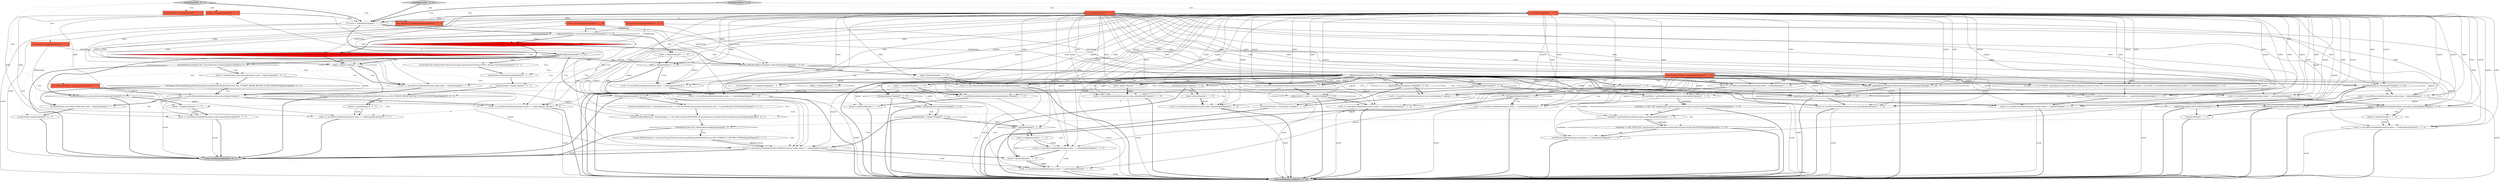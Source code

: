 digraph {
48 [style = filled, label = "indent--@@@20@@@['1', '1', '0']", fillcolor = white, shape = ellipse image = "AAA0AAABBB1BBB"];
59 [style = filled, label = "!isCompact@@@49@@@['1', '1', '0']", fillcolor = white, shape = diamond image = "AAA0AAABBB1BBB"];
14 [style = filled, label = "SQLUtils.isBlockEndKeyword(dialect,tokenString)@@@19@@@['1', '1', '0']", fillcolor = white, shape = diamond image = "AAA0AAABBB1BBB"];
85 [style = filled, label = "formatSymbol['0', '0', '1']", fillcolor = lightgray, shape = diamond image = "AAA0AAABBB3BBB"];
83 [style = filled, label = "return result@@@36@@@['0', '0', '1']", fillcolor = lightgray, shape = ellipse image = "AAA0AAABBB3BBB"];
43 [style = filled, label = "int index@@@2@@@['1', '1', '0']", fillcolor = tomato, shape = box image = "AAA0AAABBB1BBB"];
21 [style = filled, label = "indent = 0@@@5@@@['1', '1', '0']", fillcolor = white, shape = ellipse image = "AAA0AAABBB1BBB"];
67 [style = filled, label = "nextIndex > 0 && \"OR\".equals(argList.get(nextIndex).getString().toUpperCase(Locale.ENGLISH))@@@26@@@['1', '1', '0']", fillcolor = white, shape = diamond image = "AAA0AAABBB1BBB"];
91 [style = filled, label = "!isCompact && formatterCfg.getPreferenceStore().getBoolean(ModelPreferences.SQL_FORMAT_BREAK_BEFORE_CLOSE_BRACKET)@@@15@@@['0', '0', '1']", fillcolor = white, shape = diamond image = "AAA0AAABBB3BBB"];
7 [style = filled, label = "\"CASE\".equalsIgnoreCase(getPrevKeyword(argList,index))@@@79@@@['1', '1', '0']", fillcolor = white, shape = diamond image = "AAA0AAABBB1BBB"];
9 [style = filled, label = "indent -= 2@@@104@@@['1', '1', '0']", fillcolor = white, shape = ellipse image = "AAA0AAABBB1BBB"];
10 [style = filled, label = "result += insertReturnAndIndent(argList,index,indent - 1)@@@14@@@['1', '1', '0']", fillcolor = white, shape = ellipse image = "AAA0AAABBB1BBB"];
2 [style = filled, label = "result += insertReturnAndIndent(argList,index + 1,indent)@@@53@@@['1', '1', '0']", fillcolor = white, shape = ellipse image = "AAA0AAABBB1BBB"];
17 [style = filled, label = "!isCompact@@@63@@@['1', '1', '0']", fillcolor = white, shape = diamond image = "AAA0AAABBB1BBB"];
18 [style = filled, label = "index > 0@@@6@@@['1', '1', '0']", fillcolor = white, shape = diamond image = "AAA0AAABBB1BBB"];
40 [style = filled, label = "result += insertReturnAndIndent(argList,index,indent)@@@21@@@['1', '1', '0']", fillcolor = white, shape = ellipse image = "AAA0AAABBB1BBB"];
80 [style = filled, label = "boolean isInsideAFunction = functionBracket.size() != 0 && functionBracket.get(functionBracket.size() - 1).equals(Boolean.TRUE)@@@23@@@['0', '0', '1']", fillcolor = white, shape = ellipse image = "AAA0AAABBB3BBB"];
63 [style = filled, label = "nextIndex > 0 && \"REPLACE\".equals(argList.get(nextIndex).getString().toUpperCase(Locale.ENGLISH))@@@28@@@['1', '1', '0']", fillcolor = white, shape = diamond image = "AAA0AAABBB1BBB"];
4 [style = filled, label = "result += insertReturnAndIndent(argList,lfBeforeComma? index: index + 1,indent)@@@27@@@['1', '1', '1']", fillcolor = white, shape = ellipse image = "AAA0AAABBB1BBB"];
98 [style = filled, label = "List<Integer> bracketIndent@@@2@@@['0', '0', '1']", fillcolor = tomato, shape = box image = "AAA0AAABBB3BBB"];
6 [style = filled, label = "tokenString.equals(\"JOIN\")@@@70@@@['1', '0', '0']", fillcolor = white, shape = diamond image = "AAA0AAABBB1BBB"];
79 [style = filled, label = "List<FormatterToken> argList@@@2@@@['0', '0', '1']", fillcolor = tomato, shape = box image = "AAA0AAABBB3BBB"];
46 [style = filled, label = "nextIndex = getNextKeywordIndex(argList,nextIndex)@@@27@@@['1', '1', '0']", fillcolor = white, shape = ellipse image = "AAA0AAABBB1BBB"];
84 [style = filled, label = "Integer index@@@2@@@['0', '0', '1']", fillcolor = tomato, shape = box image = "AAA0AAABBB3BBB"];
72 [style = filled, label = "tokenString.equals(\"JOIN\")@@@70@@@['0', '1', '0']", fillcolor = white, shape = diamond image = "AAA0AAABBB2BBB"];
34 [style = filled, label = "result += insertReturnAndIndent(argList,index,indent)@@@74@@@['1', '1', '0']", fillcolor = white, shape = ellipse image = "AAA0AAABBB1BBB"];
93 [style = filled, label = "indent++@@@9@@@['0', '0', '1']", fillcolor = white, shape = ellipse image = "AAA0AAABBB3BBB"];
96 [style = filled, label = "result += insertReturnAndIndent(argList,index,indent)@@@33@@@['0', '0', '1']", fillcolor = white, shape = ellipse image = "AAA0AAABBB3BBB"];
0 [style = filled, label = "!isCompact@@@24@@@['1', '1', '0']", fillcolor = white, shape = diamond image = "AAA0AAABBB1BBB"];
50 [style = filled, label = "!encounterBetween@@@110@@@['1', '1', '0']", fillcolor = white, shape = diamond image = "AAA0AAABBB1BBB"];
12 [style = filled, label = "int index@@@2@@@['1', '0', '0']", fillcolor = tomato, shape = box image = "AAA0AAABBB1BBB"];
70 [style = filled, label = "String tokenString@@@2@@@['0', '1', '0']", fillcolor = tomato, shape = box image = "AAA0AAABBB2BBB"];
49 [style = filled, label = "encounterBetween = true@@@108@@@['1', '1', '0']", fillcolor = white, shape = ellipse image = "AAA0AAABBB1BBB"];
28 [style = filled, label = "insertReturnAndIndent(argList,nextIndex + 1,indent)@@@29@@@['1', '1', '0']", fillcolor = white, shape = ellipse image = "AAA0AAABBB1BBB"];
29 [style = filled, label = "{result += insertReturnAndIndent(argList,index + 1,indent)break}@@@93@@@['1', '1', '0']", fillcolor = white, shape = ellipse image = "AAA0AAABBB1BBB"];
3 [style = filled, label = "indent--@@@58@@@['1', '1', '0']", fillcolor = white, shape = ellipse image = "AAA0AAABBB1BBB"];
41 [style = filled, label = "result += insertReturnAndIndent(argList,index - 1,indent)@@@50@@@['1', '1', '0']", fillcolor = white, shape = ellipse image = "AAA0AAABBB1BBB"];
64 [style = filled, label = "indent++@@@44@@@['1', '1', '0']", fillcolor = white, shape = ellipse image = "AAA0AAABBB1BBB"];
16 [style = filled, label = "formatKeyword['1', '0', '0']", fillcolor = lightgray, shape = diamond image = "AAA0AAABBB1BBB"];
5 [style = filled, label = "int nextIndex = getNextKeywordIndex(argList,index)@@@25@@@['1', '1', '0']", fillcolor = white, shape = ellipse image = "AAA0AAABBB1BBB"];
65 [style = filled, label = "result += insertReturnAndIndent(argList,index,indent - 1)@@@68@@@['1', '1', '0']", fillcolor = white, shape = ellipse image = "AAA0AAABBB1BBB"];
74 [style = filled, label = "!isCompact && formatterCfg.getPreferenceStore().getBoolean(ModelPreferences.SQL_FORMAT_BREAK_BEFORE_CLOSE_BRACKET)@@@8@@@['0', '0', '1']", fillcolor = white, shape = diamond image = "AAA0AAABBB3BBB"];
88 [style = filled, label = "index += insertReturnAndIndent(argList,index + 1,indent)@@@10@@@['0', '0', '1']", fillcolor = white, shape = ellipse image = "AAA0AAABBB3BBB"];
82 [style = filled, label = "statementDelimiters.contains(tokenString)@@@31@@@['0', '0', '1']", fillcolor = white, shape = diamond image = "AAA0AAABBB3BBB"];
45 [style = filled, label = "index > 1@@@85@@@['1', '1', '0']", fillcolor = white, shape = diamond image = "AAA0AAABBB1BBB"];
66 [style = filled, label = "result += insertReturnAndIndent(argList,result + 1,indent)@@@45@@@['1', '1', '0']", fillcolor = white, shape = ellipse image = "AAA0AAABBB1BBB"];
44 [style = filled, label = "result += insertReturnAndIndent(argList,index,indent - 1)@@@62@@@['1', '1', '0']", fillcolor = white, shape = ellipse image = "AAA0AAABBB1BBB"];
75 [style = filled, label = "indent = bracketIndent.remove(bracketIndent.size() - 1)@@@14@@@['0', '0', '1']", fillcolor = white, shape = ellipse image = "AAA0AAABBB3BBB"];
55 [style = filled, label = "!\"TABLE\".equals(tokenString)@@@36@@@['1', '1', '0']", fillcolor = white, shape = diamond image = "AAA0AAABBB1BBB"];
71 [style = filled, label = "blockHeaderStrings != null && ArrayUtils.contains(blockHeaderStrings,tokenString) || (SQLUtils.isBlockStartKeyword(dialect,tokenString) && !SQLConstants.KEYWORD_SELECT.equalsIgnoreCase(getPrevDMLKeyword(argList,index)))@@@12@@@['0', '1', '0']", fillcolor = red, shape = diamond image = "AAA1AAABBB2BBB"];
61 [style = filled, label = "result += insertReturnAndIndent(argList,index,indent + 1)@@@97@@@['1', '1', '0']", fillcolor = white, shape = ellipse image = "AAA0AAABBB1BBB"];
100 [style = filled, label = "!isCompact@@@22@@@['0', '0', '1']", fillcolor = white, shape = diamond image = "AAA0AAABBB3BBB"];
68 [style = filled, label = "result += insertReturnAndIndent(argList,index,indent)@@@59@@@['1', '1', '0']", fillcolor = white, shape = ellipse image = "AAA0AAABBB1BBB"];
73 [style = filled, label = "formatKeyword['0', '1', '0']", fillcolor = lightgray, shape = diamond image = "AAA0AAABBB2BBB"];
76 [style = filled, label = "!isInsideAFunction && !isAfterInKeyword@@@25@@@['0', '0', '1']", fillcolor = white, shape = diamond image = "AAA0AAABBB3BBB"];
20 [style = filled, label = "result += insertReturnAndIndent(argList,index,indent)@@@99@@@['1', '1', '0']", fillcolor = white, shape = ellipse image = "AAA0AAABBB1BBB"];
77 [style = filled, label = "indent = 0@@@32@@@['0', '0', '1']", fillcolor = white, shape = ellipse image = "AAA0AAABBB3BBB"];
90 [style = filled, label = "boolean isAfterInKeyword = bracketsDepth > 0 && SQLConstants.KEYWORD_IN.equalsIgnoreCase(getPrevKeyword(argList,index))@@@24@@@['0', '0', '1']", fillcolor = white, shape = ellipse image = "AAA0AAABBB3BBB"];
26 [style = filled, label = "result += insertReturnAndIndent(argList,index,indent)@@@16@@@['1', '1', '1']", fillcolor = white, shape = ellipse image = "AAA0AAABBB1BBB"];
38 [style = filled, label = "!isCompact@@@57@@@['1', '1', '0']", fillcolor = white, shape = diamond image = "AAA0AAABBB1BBB"];
31 [style = filled, label = "bracketsDepth > 0@@@37@@@['1', '1', '0']", fillcolor = white, shape = diamond image = "AAA0AAABBB1BBB"];
36 [style = filled, label = "result += insertReturnAndIndent(argList,index + 1,indent)@@@9@@@['1', '1', '0']", fillcolor = white, shape = ellipse image = "AAA0AAABBB1BBB"];
60 [style = filled, label = "\"WHEN\".equalsIgnoreCase(getNextKeyword(argList,index))@@@51@@@['1', '1', '0']", fillcolor = white, shape = diamond image = "AAA0AAABBB1BBB"];
1 [style = filled, label = "result += insertReturnAndIndent(argList,index - 1,indent)@@@7@@@['1', '1', '0']", fillcolor = white, shape = ellipse image = "AAA0AAABBB1BBB"];
15 [style = filled, label = "\"CREATE\".equalsIgnoreCase(getPrevKeyword(argList,index))@@@76@@@['1', '1', '0']", fillcolor = white, shape = diamond image = "AAA0AAABBB1BBB"];
27 [style = filled, label = "result += insertReturnAndIndent(argList,index - 1,indent)@@@42@@@['1', '1', '0']", fillcolor = white, shape = ellipse image = "AAA0AAABBB1BBB"];
42 [style = filled, label = "isJoinStart(argList,index)@@@67@@@['1', '1', '0']", fillcolor = white, shape = diamond image = "AAA0AAABBB1BBB"];
95 [style = filled, label = "bracketsDepth++@@@7@@@['0', '0', '1']", fillcolor = white, shape = ellipse image = "AAA0AAABBB3BBB"];
23 [style = filled, label = "tokenString@@@23@@@['1', '1', '0']", fillcolor = white, shape = diamond image = "AAA0AAABBB1BBB"];
86 [style = filled, label = "FormatterToken prev@@@2@@@['0', '0', '1']", fillcolor = tomato, shape = box image = "AAA0AAABBB3BBB"];
99 [style = filled, label = "bracketsDepth--@@@19@@@['0', '0', '1']", fillcolor = white, shape = ellipse image = "AAA0AAABBB3BBB"];
8 [style = filled, label = "result += insertReturnAndIndent(argList,index,indent)@@@105@@@['1', '1', '0']", fillcolor = white, shape = ellipse image = "AAA0AAABBB1BBB"];
94 [style = filled, label = "!bracketIndent.isEmpty() && !functionBracket.isEmpty()@@@13@@@['0', '0', '1']", fillcolor = white, shape = diamond image = "AAA0AAABBB3BBB"];
89 [style = filled, label = "bracketIndent.add(indent)@@@6@@@['0', '0', '1']", fillcolor = white, shape = ellipse image = "AAA0AAABBB3BBB"];
11 [style = filled, label = "index > 0@@@13@@@['1', '1', '0']", fillcolor = white, shape = diamond image = "AAA0AAABBB1BBB"];
69 [style = filled, label = "List<FormatterToken> argList@@@2@@@['0', '1', '0']", fillcolor = tomato, shape = box image = "AAA0AAABBB2BBB"];
13 [style = filled, label = "{}@@@70@@@['1', '1', '0']", fillcolor = white, shape = ellipse image = "AAA0AAABBB1BBB"];
87 [style = filled, label = "tokenString@@@4@@@['0', '0', '1']", fillcolor = white, shape = diamond image = "AAA0AAABBB3BBB"];
57 [style = filled, label = "encounterBetween = false@@@113@@@['1', '1', '0']", fillcolor = white, shape = ellipse image = "AAA0AAABBB1BBB"];
58 [style = filled, label = "indent = 0@@@41@@@['1', '1', '0']", fillcolor = white, shape = ellipse image = "AAA0AAABBB1BBB"];
32 [style = filled, label = "result += insertReturnAndIndent(argList,index + 3,indent)@@@101@@@['1', '1', '0']", fillcolor = white, shape = ellipse image = "AAA0AAABBB1BBB"];
53 [style = filled, label = "statementDelimiters.contains(tokenString)@@@4@@@['1', '1', '0']", fillcolor = white, shape = diamond image = "AAA0AAABBB1BBB"];
22 [style = filled, label = "blockHeaderStrings != null && ArrayUtils.contains(blockHeaderStrings,tokenString) || SQLUtils.isBlockStartKeyword(dialect,tokenString)@@@12@@@['1', '0', '0']", fillcolor = red, shape = diamond image = "AAA1AAABBB1BBB"];
24 [style = filled, label = "{if (index > 1) {if (\"UPDATE\".equalsIgnoreCase(getPrevKeyword(argList,index))) {result += insertReturnAndIndent(argList,index,indent - 1)}}result += insertReturnAndIndent(argList,index + 1,indent)break}@@@84@@@['1', '1', '0']", fillcolor = white, shape = ellipse image = "AAA0AAABBB1BBB"];
81 [style = filled, label = "functionBracket.remove(functionBracket.size() - 1)@@@18@@@['0', '0', '1']", fillcolor = white, shape = ellipse image = "AAA0AAABBB3BBB"];
97 [style = filled, label = "boolean lfBeforeComma = formatterCfg.getPreferenceStore().getBoolean(ModelPreferences.SQL_FORMAT_LF_BEFORE_COMMA)@@@26@@@['0', '0', '1']", fillcolor = white, shape = ellipse image = "AAA0AAABBB3BBB"];
47 [style = filled, label = "return result@@@117@@@['1', '1', '0']", fillcolor = lightgray, shape = ellipse image = "AAA0AAABBB1BBB"];
54 [style = filled, label = "indent++@@@52@@@['1', '1', '0']", fillcolor = white, shape = ellipse image = "AAA0AAABBB1BBB"];
78 [style = filled, label = "String tokenString@@@2@@@['0', '0', '1']", fillcolor = tomato, shape = box image = "AAA0AAABBB3BBB"];
19 [style = filled, label = "result += insertReturnAndIndent(argList,index + 1,indent)@@@17@@@['1', '1', '0']", fillcolor = white, shape = ellipse image = "AAA0AAABBB1BBB"];
39 [style = filled, label = "index > 0@@@40@@@['1', '1', '0']", fillcolor = white, shape = diamond image = "AAA0AAABBB1BBB"];
25 [style = filled, label = "result += insertReturnAndIndent(argList,index,indent)@@@111@@@['1', '1', '0']", fillcolor = white, shape = ellipse image = "AAA0AAABBB1BBB"];
51 [style = filled, label = "indent--@@@73@@@['1', '1', '0']", fillcolor = white, shape = ellipse image = "AAA0AAABBB1BBB"];
52 [style = filled, label = "result += insertReturnAndIndent(argList,index,indent)@@@82@@@['1', '1', '0']", fillcolor = white, shape = ellipse image = "AAA0AAABBB1BBB"];
30 [style = filled, label = "indent++@@@106@@@['1', '1', '0']", fillcolor = white, shape = ellipse image = "AAA0AAABBB1BBB"];
56 [style = filled, label = "result += insertReturnAndIndent(argList,index + 1,indent)@@@64@@@['1', '1', '0']", fillcolor = white, shape = ellipse image = "AAA0AAABBB1BBB"];
35 [style = filled, label = "int result = index@@@3@@@['1', '1', '1']", fillcolor = white, shape = ellipse image = "AAA0AAABBB1BBB"];
37 [style = filled, label = "!isCompact@@@35@@@['1', '1', '0']", fillcolor = white, shape = diamond image = "AAA0AAABBB1BBB"];
92 [style = filled, label = "functionBracket.add(formatterCfg.isFunction(prev.getString())? Boolean.TRUE: Boolean.FALSE)@@@5@@@['0', '0', '1']", fillcolor = white, shape = ellipse image = "AAA0AAABBB3BBB"];
33 [style = filled, label = "String tokenString@@@2@@@['1', '0', '0']", fillcolor = tomato, shape = box image = "AAA0AAABBB1BBB"];
62 [style = filled, label = "argList.size() < index + 3@@@100@@@['1', '1', '0']", fillcolor = white, shape = diamond image = "AAA0AAABBB1BBB"];
100->80 [style = bold, label=""];
12->19 [style = solid, label="index"];
79->90 [style = solid, label="argList"];
71->11 [style = bold, label=""];
0->5 [style = dotted, label="true"];
43->10 [style = solid, label="argList"];
43->98 [style = dashed, label="0"];
55->47 [style = bold, label=""];
99->83 [style = bold, label=""];
69->27 [style = solid, label="argList"];
7->52 [style = bold, label=""];
37->55 [style = bold, label=""];
53->36 [style = dotted, label="true"];
87->92 [style = bold, label=""];
43->20 [style = solid, label="argList"];
23->44 [style = dotted, label="true"];
91->26 [style = bold, label=""];
63->28 [style = bold, label=""];
12->56 [style = solid, label="index"];
72->47 [style = bold, label=""];
69->4 [style = solid, label="argList"];
91->81 [style = bold, label=""];
12->1 [style = solid, label="index"];
43->18 [style = solid, label="index"];
64->66 [style = solid, label="indent"];
4->64 [style = bold, label=""];
14->48 [style = bold, label=""];
65->47 [style = solid, label="result"];
23->44 [style = bold, label=""];
25->57 [style = bold, label=""];
23->49 [style = bold, label=""];
43->44 [style = solid, label="argList"];
22->19 [style = dotted, label="true"];
12->32 [style = solid, label="index"];
9->8 [style = solid, label="indent"];
11->10 [style = dotted, label="true"];
43->7 [style = solid, label="argList"];
31->4 [style = bold, label=""];
10->26 [style = bold, label=""];
12->36 [style = solid, label="index"];
12->34 [style = solid, label="index"];
43->29 [style = solid, label="argList"];
12->11 [style = solid, label="index"];
5->67 [style = solid, label="nextIndex"];
44->17 [style = bold, label=""];
43->8 [style = solid, label="index"];
23->50 [style = dotted, label="true"];
12->7 [style = solid, label="index"];
12->41 [style = solid, label="index"];
69->24 [style = solid, label="argList"];
68->47 [style = solid, label="result"];
43->60 [style = solid, label="argList"];
69->10 [style = solid, label="argList"];
12->24 [style = solid, label="index"];
54->2 [style = bold, label=""];
14->48 [style = dotted, label="true"];
69->61 [style = solid, label="argList"];
59->41 [style = dotted, label="true"];
76->4 [style = dotted, label="true"];
15->47 [style = bold, label=""];
22->11 [style = bold, label=""];
12->52 [style = solid, label="index"];
73->43 [style = dotted, label="true"];
43->42 [style = solid, label="index"];
23->20 [style = bold, label=""];
62->32 [style = bold, label=""];
43->46 [style = solid, label="argList"];
33->23 [style = solid, label="tokenString"];
82->77 [style = bold, label=""];
23->15 [style = bold, label=""];
12->5 [style = solid, label="index"];
60->54 [style = dotted, label="true"];
38->3 [style = bold, label=""];
14->23 [style = dotted, label="false"];
23->42 [style = bold, label=""];
14->40 [style = dotted, label="true"];
19->47 [style = bold, label=""];
43->36 [style = solid, label="index"];
43->32 [style = solid, label="index"];
69->52 [style = solid, label="argList"];
44->47 [style = solid, label="result"];
26->83 [style = solid, label="result"];
11->10 [style = bold, label=""];
35->47 [style = solid, label="result"];
73->70 [style = dotted, label="true"];
31->39 [style = bold, label=""];
2->47 [style = bold, label=""];
87->74 [style = dotted, label="true"];
96->83 [style = solid, label="result"];
23->50 [style = bold, label=""];
0->5 [style = bold, label=""];
38->68 [style = dotted, label="true"];
43->36 [style = solid, label="argList"];
87->82 [style = dotted, label="true"];
53->87 [style = dashed, label="0"];
53->71 [style = dotted, label="false"];
67->63 [style = dotted, label="true"];
58->27 [style = bold, label=""];
15->7 [style = bold, label=""];
8->47 [style = solid, label="result"];
23->8 [style = dotted, label="true"];
23->6 [style = dotted, label="true"];
17->47 [style = bold, label=""];
100->80 [style = dotted, label="true"];
69->25 [style = solid, label="argList"];
94->83 [style = bold, label=""];
43->34 [style = solid, label="index"];
31->39 [style = dotted, label="false"];
41->47 [style = solid, label="result"];
48->40 [style = bold, label=""];
97->4 [style = solid, label="lfBeforeComma"];
23->24 [style = bold, label=""];
42->6 [style = bold, label=""];
61->47 [style = bold, label=""];
12->20 [style = solid, label="index"];
68->47 [style = bold, label=""];
93->88 [style = bold, label=""];
12->35 [style = solid, label="index"];
31->4 [style = dotted, label="true"];
69->8 [style = solid, label="argList"];
33->14 [style = solid, label="tokenString"];
12->27 [style = solid, label="index"];
43->44 [style = solid, label="index"];
8->30 [style = bold, label=""];
60->90 [style = dashed, label="0"];
23->51 [style = bold, label=""];
89->95 [style = bold, label=""];
22->71 [style = dashed, label="0"];
23->59 [style = dotted, label="true"];
12->18 [style = solid, label="index"];
43->40 [style = solid, label="index"];
21->18 [style = bold, label=""];
43->27 [style = solid, label="index"];
56->47 [style = solid, label="result"];
56->47 [style = bold, label=""];
85->35 [style = bold, label=""];
69->66 [style = solid, label="argList"];
40->47 [style = bold, label=""];
43->41 [style = solid, label="argList"];
46->63 [style = solid, label="nextIndex"];
55->31 [style = bold, label=""];
94->91 [style = dotted, label="true"];
0->67 [style = dotted, label="true"];
84->4 [style = solid, label="index"];
69->56 [style = solid, label="argList"];
72->13 [style = bold, label=""];
70->71 [style = solid, label="tokenString"];
25->47 [style = solid, label="result"];
73->35 [style = bold, label=""];
23->9 [style = dotted, label="true"];
69->32 [style = solid, label="argList"];
40->47 [style = solid, label="result"];
65->6 [style = bold, label=""];
100->76 [style = dotted, label="true"];
39->27 [style = dotted, label="true"];
52->47 [style = solid, label="result"];
43->24 [style = solid, label="argList"];
69->36 [style = solid, label="argList"];
39->58 [style = dotted, label="true"];
6->47 [style = bold, label=""];
12->42 [style = solid, label="index"];
23->59 [style = bold, label=""];
43->34 [style = solid, label="argList"];
23->61 [style = dotted, label="true"];
11->26 [style = bold, label=""];
43->29 [style = solid, label="index"];
43->40 [style = solid, label="argList"];
43->52 [style = solid, label="index"];
17->56 [style = dotted, label="true"];
43->65 [style = solid, label="argList"];
42->65 [style = bold, label=""];
43->5 [style = solid, label="index"];
43->20 [style = solid, label="index"];
82->83 [style = bold, label=""];
14->23 [style = bold, label=""];
50->57 [style = bold, label=""];
69->5 [style = solid, label="argList"];
43->32 [style = solid, label="argList"];
43->61 [style = solid, label="index"];
43->52 [style = solid, label="argList"];
69->1 [style = solid, label="argList"];
69->19 [style = solid, label="argList"];
43->60 [style = solid, label="index"];
63->28 [style = dotted, label="true"];
58->64 [style = solid, label="indent"];
76->97 [style = bold, label=""];
43->1 [style = solid, label="argList"];
43->7 [style = solid, label="index"];
36->47 [style = bold, label=""];
16->12 [style = dotted, label="true"];
94->81 [style = dotted, label="true"];
67->46 [style = bold, label=""];
79->26 [style = solid, label="argList"];
69->41 [style = solid, label="argList"];
82->77 [style = dotted, label="true"];
23->30 [style = dotted, label="true"];
41->60 [style = bold, label=""];
43->25 [style = solid, label="argList"];
53->18 [style = dotted, label="true"];
24->29 [style = bold, label=""];
53->22 [style = bold, label=""];
5->46 [style = solid, label="nextIndex"];
43->19 [style = solid, label="argList"];
43->8 [style = solid, label="argList"];
4->83 [style = bold, label=""];
43->2 [style = solid, label="index"];
23->49 [style = dotted, label="true"];
12->44 [style = solid, label="index"];
38->3 [style = dotted, label="true"];
20->47 [style = solid, label="result"];
58->27 [style = solid, label="indent"];
43->56 [style = solid, label="argList"];
69->65 [style = solid, label="argList"];
82->96 [style = dotted, label="true"];
53->21 [style = dotted, label="true"];
32->47 [style = solid, label="result"];
51->34 [style = bold, label=""];
17->56 [style = bold, label=""];
23->9 [style = bold, label=""];
43->27 [style = solid, label="argList"];
12->15 [style = solid, label="index"];
43->4 [style = solid, label="argList"];
85->98 [style = dotted, label="true"];
69->68 [style = solid, label="argList"];
90->76 [style = bold, label=""];
35->66 [style = solid, label="result"];
3->68 [style = bold, label=""];
12->25 [style = solid, label="index"];
12->40 [style = solid, label="index"];
43->19 [style = solid, label="index"];
74->83 [style = bold, label=""];
35->83 [style = solid, label="result"];
69->7 [style = solid, label="argList"];
69->28 [style = solid, label="argList"];
48->40 [style = solid, label="indent"];
69->20 [style = solid, label="argList"];
43->68 [style = solid, label="index"];
55->31 [style = dotted, label="true"];
53->22 [style = dotted, label="false"];
54->76 [style = dashed, label="0"];
87->82 [style = bold, label=""];
78->87 [style = solid, label="tokenString"];
23->52 [style = bold, label=""];
39->64 [style = bold, label=""];
43->15 [style = solid, label="index"];
9->30 [style = solid, label="indent"];
95->74 [style = bold, label=""];
20->62 [style = bold, label=""];
23->17 [style = dotted, label="true"];
87->92 [style = dotted, label="true"];
69->15 [style = solid, label="argList"];
100->83 [style = bold, label=""];
94->99 [style = dotted, label="true"];
59->60 [style = dotted, label="true"];
100->90 [style = dotted, label="true"];
43->65 [style = solid, label="index"];
88->83 [style = bold, label=""];
16->43 [style = dotted, label="true"];
4->66 [style = solid, label="result"];
23->61 [style = bold, label=""];
12->65 [style = solid, label="index"];
94->75 [style = bold, label=""];
71->19 [style = dotted, label="true"];
42->72 [style = bold, label=""];
9->8 [style = bold, label=""];
69->2 [style = solid, label="argList"];
16->33 [style = dotted, label="true"];
93->88 [style = solid, label="indent"];
46->63 [style = bold, label=""];
69->42 [style = solid, label="argList"];
43->68 [style = solid, label="argList"];
23->37 [style = bold, label=""];
18->1 [style = bold, label=""];
65->72 [style = bold, label=""];
87->100 [style = bold, label=""];
71->14 [style = bold, label=""];
34->47 [style = solid, label="result"];
96->83 [style = bold, label=""];
64->66 [style = bold, label=""];
43->10 [style = solid, label="index"];
69->40 [style = solid, label="argList"];
27->64 [style = bold, label=""];
38->47 [style = bold, label=""];
23->7 [style = bold, label=""];
59->100 [style = dashed, label="0"];
36->47 [style = solid, label="result"];
46->28 [style = solid, label="nextIndex"];
79->4 [style = solid, label="argList"];
19->47 [style = solid, label="result"];
71->14 [style = dotted, label="false"];
81->99 [style = bold, label=""];
69->44 [style = solid, label="argList"];
18->1 [style = dotted, label="true"];
12->2 [style = solid, label="index"];
23->72 [style = dotted, label="true"];
71->11 [style = dotted, label="true"];
54->2 [style = solid, label="indent"];
26->19 [style = bold, label=""];
23->0 [style = bold, label=""];
74->93 [style = bold, label=""];
71->26 [style = dotted, label="true"];
59->47 [style = bold, label=""];
42->65 [style = dotted, label="true"];
22->26 [style = dotted, label="true"];
6->13 [style = bold, label=""];
75->26 [style = solid, label="indent"];
43->28 [style = solid, label="argList"];
12->10 [style = solid, label="index"];
57->47 [style = bold, label=""];
55->66 [style = dotted, label="true"];
23->0 [style = dotted, label="true"];
3->77 [style = dashed, label="0"];
50->25 [style = dotted, label="true"];
33->53 [style = solid, label="tokenString"];
12->60 [style = solid, label="index"];
79->88 [style = solid, label="argList"];
33->22 [style = solid, label="tokenString"];
12->4 [style = solid, label="index"];
50->25 [style = bold, label=""];
49->47 [style = bold, label=""];
38->82 [style = dashed, label="0"];
76->83 [style = bold, label=""];
0->47 [style = bold, label=""];
75->91 [style = bold, label=""];
12->62 [style = solid, label="index"];
32->47 [style = bold, label=""];
3->68 [style = solid, label="indent"];
12->61 [style = solid, label="index"];
16->35 [style = bold, label=""];
23->34 [style = dotted, label="true"];
79->96 [style = solid, label="argList"];
12->29 [style = solid, label="index"];
12->39 [style = solid, label="index"];
13->47 [style = bold, label=""];
53->21 [style = bold, label=""];
87->94 [style = bold, label=""];
69->60 [style = solid, label="argList"];
87->94 [style = dotted, label="true"];
43->62 [style = solid, label="index"];
2->47 [style = solid, label="result"];
43->56 [style = solid, label="index"];
23->29 [style = bold, label=""];
66->47 [style = bold, label=""];
84->96 [style = solid, label="index"];
52->47 [style = bold, label=""];
43->1 [style = solid, label="index"];
60->47 [style = bold, label=""];
43->25 [style = solid, label="index"];
27->66 [style = solid, label="result"];
43->15 [style = solid, label="argList"];
67->47 [style = bold, label=""];
12->68 [style = solid, label="index"];
23->15 [style = dotted, label="true"];
77->96 [style = bold, label=""];
39->58 [style = bold, label=""];
74->88 [style = dotted, label="true"];
78->82 [style = solid, label="tokenString"];
23->57 [style = dotted, label="true"];
51->34 [style = solid, label="indent"];
37->55 [style = dotted, label="true"];
61->47 [style = solid, label="result"];
87->89 [style = dotted, label="true"];
34->47 [style = bold, label=""];
43->66 [style = solid, label="argList"];
26->81 [style = bold, label=""];
69->46 [style = solid, label="argList"];
84->35 [style = solid, label="index"];
23->42 [style = dotted, label="true"];
73->69 [style = dotted, label="true"];
80->90 [style = bold, label=""];
97->4 [style = bold, label=""];
23->51 [style = dotted, label="true"];
30->47 [style = bold, label=""];
74->93 [style = dotted, label="true"];
85->78 [style = dotted, label="true"];
94->75 [style = dotted, label="true"];
22->14 [style = bold, label=""];
43->4 [style = solid, label="index"];
43->24 [style = solid, label="index"];
37->47 [style = bold, label=""];
12->8 [style = solid, label="index"];
43->35 [style = solid, label="index"];
60->54 [style = bold, label=""];
29->61 [style = bold, label=""];
69->29 [style = solid, label="argList"];
63->47 [style = bold, label=""];
22->14 [style = dotted, label="false"];
18->89 [style = dashed, label="0"];
66->47 [style = solid, label="result"];
92->89 [style = bold, label=""];
76->97 [style = dotted, label="true"];
43->5 [style = solid, label="argList"];
70->23 [style = solid, label="tokenString"];
28->47 [style = bold, label=""];
23->52 [style = dotted, label="true"];
85->79 [style = dotted, label="true"];
91->26 [style = dotted, label="true"];
23->7 [style = dotted, label="true"];
43->42 [style = solid, label="argList"];
85->86 [style = dotted, label="true"];
23->38 [style = dotted, label="true"];
23->20 [style = dotted, label="true"];
55->64 [style = dotted, label="true"];
87->95 [style = dotted, label="true"];
5->67 [style = bold, label=""];
23->62 [style = dotted, label="true"];
43->61 [style = solid, label="argList"];
23->47 [style = bold, label=""];
69->34 [style = solid, label="argList"];
23->45 [style = dotted, label="true"];
67->46 [style = dotted, label="true"];
62->47 [style = bold, label=""];
84->26 [style = solid, label="index"];
62->32 [style = dotted, label="true"];
21->1 [style = solid, label="indent"];
35->53 [style = bold, label=""];
60->2 [style = dotted, label="true"];
43->39 [style = solid, label="index"];
7->47 [style = bold, label=""];
43->2 [style = solid, label="argList"];
84->90 [style = solid, label="index"];
22->11 [style = dotted, label="true"];
18->36 [style = bold, label=""];
43->11 [style = solid, label="index"];
1->36 [style = bold, label=""];
43->41 [style = solid, label="index"];
87->100 [style = dotted, label="true"];
53->71 [style = bold, label=""];
23->37 [style = dotted, label="true"];
4->83 [style = solid, label="result"];
19->88 [style = dashed, label="0"];
77->96 [style = solid, label="indent"];
35->87 [style = bold, label=""];
21->36 [style = solid, label="indent"];
23->38 [style = bold, label=""];
70->53 [style = solid, label="tokenString"];
85->84 [style = dotted, label="true"];
70->14 [style = solid, label="tokenString"];
26->19 [style = solid, label="indent"];
59->41 [style = bold, label=""];
84->88 [style = solid, label="index"];
}

